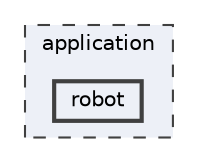 digraph "application/robot"
{
 // LATEX_PDF_SIZE
  bgcolor="transparent";
  edge [fontname=Helvetica,fontsize=10,labelfontname=Helvetica,labelfontsize=10];
  node [fontname=Helvetica,fontsize=10,shape=box,height=0.2,width=0.4];
  compound=true
  subgraph clusterdir_d75c23162a2652451dce46d2e7e8aead {
    graph [ bgcolor="#edf0f7", pencolor="grey25", label="application", fontname=Helvetica,fontsize=10 style="filled,dashed", URL="dir_d75c23162a2652451dce46d2e7e8aead.html",tooltip=""]
  dir_e8d29c30eeee0fa0b24493a6a0331aff [label="robot", fillcolor="#edf0f7", color="grey25", style="filled,bold", URL="dir_e8d29c30eeee0fa0b24493a6a0331aff.html",tooltip=""];
  }
}
